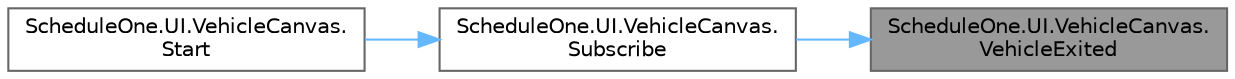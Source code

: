 digraph "ScheduleOne.UI.VehicleCanvas.VehicleExited"
{
 // LATEX_PDF_SIZE
  bgcolor="transparent";
  edge [fontname=Helvetica,fontsize=10,labelfontname=Helvetica,labelfontsize=10];
  node [fontname=Helvetica,fontsize=10,shape=box,height=0.2,width=0.4];
  rankdir="RL";
  Node1 [id="Node000001",label="ScheduleOne.UI.VehicleCanvas.\lVehicleExited",height=0.2,width=0.4,color="gray40", fillcolor="grey60", style="filled", fontcolor="black",tooltip=" "];
  Node1 -> Node2 [id="edge1_Node000001_Node000002",dir="back",color="steelblue1",style="solid",tooltip=" "];
  Node2 [id="Node000002",label="ScheduleOne.UI.VehicleCanvas.\lSubscribe",height=0.2,width=0.4,color="grey40", fillcolor="white", style="filled",URL="$class_schedule_one_1_1_u_i_1_1_vehicle_canvas.html#a654a89f7d86c98609ee824b80d3b663c",tooltip=" "];
  Node2 -> Node3 [id="edge2_Node000002_Node000003",dir="back",color="steelblue1",style="solid",tooltip=" "];
  Node3 [id="Node000003",label="ScheduleOne.UI.VehicleCanvas.\lStart",height=0.2,width=0.4,color="grey40", fillcolor="white", style="filled",URL="$class_schedule_one_1_1_u_i_1_1_vehicle_canvas.html#a18eb824cbd52a69c1894d4e24af2de7f",tooltip=" "];
}
